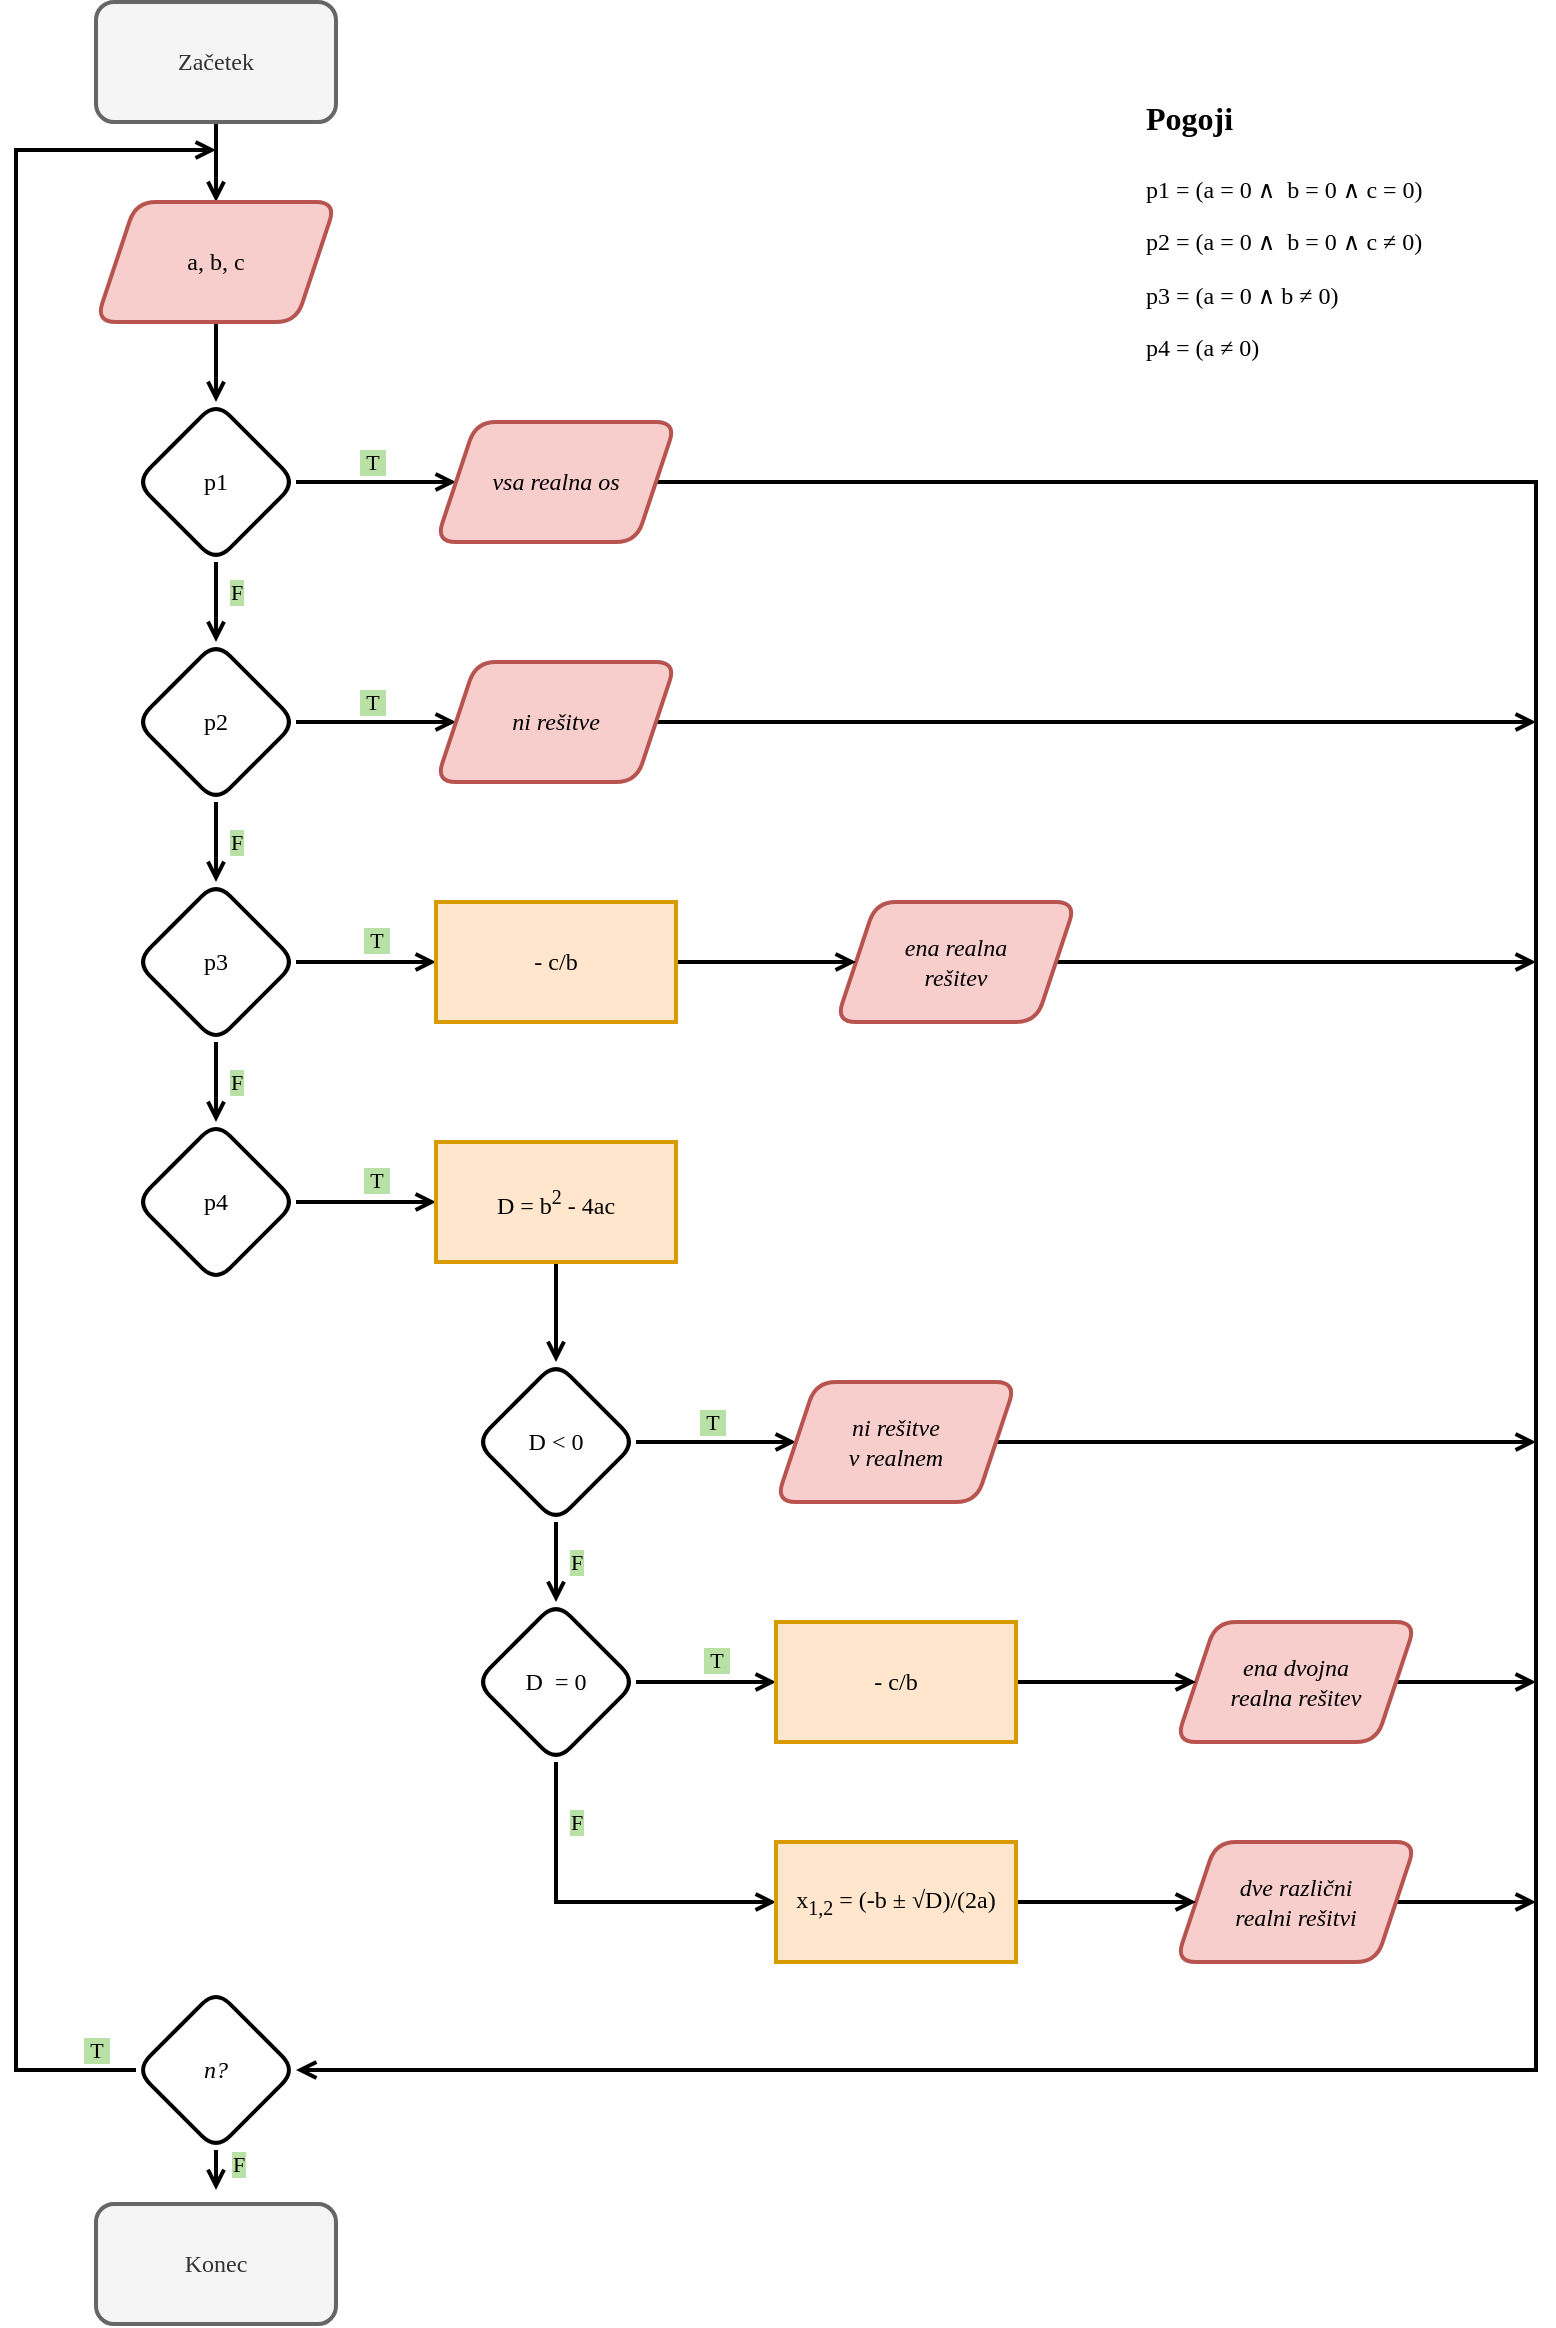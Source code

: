 <mxfile version="14.5.3" type="github">
  <diagram id="bbw6xGYytV-j0g8UAin5" name="Page-1">
    <mxGraphModel dx="1861" dy="1235" grid="1" gridSize="10" guides="1" tooltips="1" connect="1" arrows="1" fold="1" page="1" pageScale="1" pageWidth="827" pageHeight="1169" math="0" shadow="0">
      <root>
        <mxCell id="0" />
        <mxCell id="1" parent="0" />
        <mxCell id="_22dsHFiCPnFZPVsk4eV-3" style="edgeStyle=orthogonalEdgeStyle;rounded=0;orthogonalLoop=1;jettySize=auto;html=1;entryX=0.5;entryY=0;entryDx=0;entryDy=0;fontFamily=Georgia;strokeWidth=2;endArrow=open;endFill=0;" parent="1" source="_22dsHFiCPnFZPVsk4eV-1" target="_22dsHFiCPnFZPVsk4eV-2" edge="1">
          <mxGeometry relative="1" as="geometry" />
        </mxCell>
        <mxCell id="_22dsHFiCPnFZPVsk4eV-1" value="Začetek" style="rounded=1;whiteSpace=wrap;html=1;strokeWidth=2;fillColor=#f5f5f5;strokeColor=#666666;fontColor=#333333;fontFamily=Georgia;" parent="1" vertex="1">
          <mxGeometry x="80" y="4" width="120" height="60" as="geometry" />
        </mxCell>
        <mxCell id="_22dsHFiCPnFZPVsk4eV-5" style="edgeStyle=orthogonalEdgeStyle;rounded=0;orthogonalLoop=1;jettySize=auto;html=1;entryX=0.5;entryY=0;entryDx=0;entryDy=0;endArrow=open;endFill=0;strokeWidth=2;fontFamily=Georgia;" parent="1" source="_22dsHFiCPnFZPVsk4eV-2" target="_22dsHFiCPnFZPVsk4eV-4" edge="1">
          <mxGeometry relative="1" as="geometry" />
        </mxCell>
        <mxCell id="_22dsHFiCPnFZPVsk4eV-2" value="a, b, c" style="shape=parallelogram;perimeter=parallelogramPerimeter;whiteSpace=wrap;html=1;fixedSize=1;strokeWidth=2;fontFamily=Georgia;rounded=1;fillColor=#f8cecc;strokeColor=#b85450;" parent="1" vertex="1">
          <mxGeometry x="80" y="104" width="120" height="60" as="geometry" />
        </mxCell>
        <mxCell id="_22dsHFiCPnFZPVsk4eV-7" style="edgeStyle=orthogonalEdgeStyle;rounded=0;orthogonalLoop=1;jettySize=auto;html=1;entryX=0;entryY=0.5;entryDx=0;entryDy=0;endArrow=open;endFill=0;strokeWidth=2;fontFamily=Georgia;" parent="1" source="_22dsHFiCPnFZPVsk4eV-4" target="_22dsHFiCPnFZPVsk4eV-6" edge="1">
          <mxGeometry relative="1" as="geometry" />
        </mxCell>
        <mxCell id="_22dsHFiCPnFZPVsk4eV-8" value="&amp;nbsp;T&amp;nbsp;" style="edgeLabel;html=1;align=center;verticalAlign=middle;resizable=0;points=[];fontFamily=Georgia;labelBackgroundColor=#B9E0A5;" parent="_22dsHFiCPnFZPVsk4eV-7" vertex="1" connectable="0">
          <mxGeometry x="-0.05" y="-1" relative="1" as="geometry">
            <mxPoint y="-11" as="offset" />
          </mxGeometry>
        </mxCell>
        <mxCell id="_22dsHFiCPnFZPVsk4eV-14" style="edgeStyle=orthogonalEdgeStyle;rounded=0;orthogonalLoop=1;jettySize=auto;html=1;entryX=0.5;entryY=0;entryDx=0;entryDy=0;endArrow=open;endFill=0;strokeWidth=2;fontFamily=Georgia;" parent="1" source="_22dsHFiCPnFZPVsk4eV-4" target="_22dsHFiCPnFZPVsk4eV-11" edge="1">
          <mxGeometry relative="1" as="geometry" />
        </mxCell>
        <mxCell id="_22dsHFiCPnFZPVsk4eV-15" value="F" style="edgeLabel;html=1;align=center;verticalAlign=middle;resizable=0;points=[];fontFamily=Georgia;labelBackgroundColor=#B9E0A5;" parent="_22dsHFiCPnFZPVsk4eV-14" vertex="1" connectable="0">
          <mxGeometry x="-0.25" relative="1" as="geometry">
            <mxPoint x="10" as="offset" />
          </mxGeometry>
        </mxCell>
        <mxCell id="_22dsHFiCPnFZPVsk4eV-24" value="F" style="edgeLabel;html=1;align=center;verticalAlign=middle;resizable=0;points=[];fontFamily=Georgia;labelBackgroundColor=#B9E0A5;" parent="_22dsHFiCPnFZPVsk4eV-14" vertex="1" connectable="0">
          <mxGeometry x="-0.25" relative="1" as="geometry">
            <mxPoint x="10" y="125" as="offset" />
          </mxGeometry>
        </mxCell>
        <mxCell id="_22dsHFiCPnFZPVsk4eV-31" value="F" style="edgeLabel;html=1;align=center;verticalAlign=middle;resizable=0;points=[];fontFamily=Georgia;labelBackgroundColor=#B9E0A5;" parent="_22dsHFiCPnFZPVsk4eV-14" vertex="1" connectable="0">
          <mxGeometry x="-0.25" relative="1" as="geometry">
            <mxPoint x="10" y="245" as="offset" />
          </mxGeometry>
        </mxCell>
        <mxCell id="_22dsHFiCPnFZPVsk4eV-47" value="F" style="edgeLabel;html=1;align=center;verticalAlign=middle;resizable=0;points=[];fontFamily=Georgia;labelBackgroundColor=#B9E0A5;" parent="_22dsHFiCPnFZPVsk4eV-14" vertex="1" connectable="0">
          <mxGeometry x="-0.25" relative="1" as="geometry">
            <mxPoint x="180" y="485" as="offset" />
          </mxGeometry>
        </mxCell>
        <mxCell id="_22dsHFiCPnFZPVsk4eV-55" value="F" style="edgeLabel;html=1;align=center;verticalAlign=middle;resizable=0;points=[];fontFamily=Georgia;labelBackgroundColor=#B9E0A5;" parent="_22dsHFiCPnFZPVsk4eV-14" vertex="1" connectable="0">
          <mxGeometry x="-0.25" relative="1" as="geometry">
            <mxPoint x="180" y="615" as="offset" />
          </mxGeometry>
        </mxCell>
        <mxCell id="_22dsHFiCPnFZPVsk4eV-70" value="F" style="edgeLabel;html=1;align=center;verticalAlign=middle;resizable=0;points=[];fontFamily=Georgia;labelBackgroundColor=#B9E0A5;" parent="_22dsHFiCPnFZPVsk4eV-14" vertex="1" connectable="0">
          <mxGeometry x="-0.25" relative="1" as="geometry">
            <mxPoint x="11" y="786" as="offset" />
          </mxGeometry>
        </mxCell>
        <mxCell id="_22dsHFiCPnFZPVsk4eV-4" value="p1" style="rhombus;whiteSpace=wrap;html=1;rounded=1;strokeWidth=2;fontFamily=Georgia;" parent="1" vertex="1">
          <mxGeometry x="100" y="204" width="80" height="80" as="geometry" />
        </mxCell>
        <mxCell id="_22dsHFiCPnFZPVsk4eV-71" style="edgeStyle=orthogonalEdgeStyle;rounded=0;orthogonalLoop=1;jettySize=auto;html=1;entryX=1;entryY=0.5;entryDx=0;entryDy=0;endArrow=open;endFill=0;strokeWidth=2;fontFamily=Georgia;" parent="1" source="_22dsHFiCPnFZPVsk4eV-6" target="_22dsHFiCPnFZPVsk4eV-63" edge="1">
          <mxGeometry relative="1" as="geometry">
            <Array as="points">
              <mxPoint x="800" y="244" />
              <mxPoint x="800" y="1038" />
            </Array>
          </mxGeometry>
        </mxCell>
        <mxCell id="_22dsHFiCPnFZPVsk4eV-6" value="&lt;i&gt;vsa realna os&lt;/i&gt;" style="shape=parallelogram;perimeter=parallelogramPerimeter;whiteSpace=wrap;html=1;fixedSize=1;strokeWidth=2;fontFamily=Georgia;rounded=1;fillColor=#f8cecc;strokeColor=#b85450;" parent="1" vertex="1">
          <mxGeometry x="250" y="214" width="120" height="60" as="geometry" />
        </mxCell>
        <mxCell id="_22dsHFiCPnFZPVsk4eV-9" style="edgeStyle=orthogonalEdgeStyle;rounded=0;orthogonalLoop=1;jettySize=auto;html=1;entryX=0;entryY=0.5;entryDx=0;entryDy=0;endArrow=open;endFill=0;strokeWidth=2;fontFamily=Georgia;" parent="1" source="_22dsHFiCPnFZPVsk4eV-11" target="_22dsHFiCPnFZPVsk4eV-12" edge="1">
          <mxGeometry relative="1" as="geometry" />
        </mxCell>
        <mxCell id="_22dsHFiCPnFZPVsk4eV-10" value="&amp;nbsp;T&amp;nbsp;" style="edgeLabel;html=1;align=center;verticalAlign=middle;resizable=0;points=[];fontFamily=Georgia;labelBackgroundColor=#B9E0A5;" parent="_22dsHFiCPnFZPVsk4eV-9" vertex="1" connectable="0">
          <mxGeometry x="-0.05" y="-1" relative="1" as="geometry">
            <mxPoint y="-11" as="offset" />
          </mxGeometry>
        </mxCell>
        <mxCell id="_22dsHFiCPnFZPVsk4eV-23" value="&amp;nbsp;T&amp;nbsp;" style="edgeLabel;html=1;align=center;verticalAlign=middle;resizable=0;points=[];fontFamily=Georgia;labelBackgroundColor=#B9E0A5;" parent="_22dsHFiCPnFZPVsk4eV-9" vertex="1" connectable="0">
          <mxGeometry x="-0.05" y="-1" relative="1" as="geometry">
            <mxPoint x="2" y="108" as="offset" />
          </mxGeometry>
        </mxCell>
        <mxCell id="_22dsHFiCPnFZPVsk4eV-25" value="&amp;nbsp;T&amp;nbsp;" style="edgeLabel;html=1;align=center;verticalAlign=middle;resizable=0;points=[];fontFamily=Georgia;labelBackgroundColor=#B9E0A5;" parent="_22dsHFiCPnFZPVsk4eV-9" vertex="1" connectable="0">
          <mxGeometry x="-0.05" y="-1" relative="1" as="geometry">
            <mxPoint x="2" y="228" as="offset" />
          </mxGeometry>
        </mxCell>
        <mxCell id="_22dsHFiCPnFZPVsk4eV-39" value="&amp;nbsp;T&amp;nbsp;" style="edgeLabel;html=1;align=center;verticalAlign=middle;resizable=0;points=[];fontFamily=Georgia;labelBackgroundColor=#B9E0A5;" parent="_22dsHFiCPnFZPVsk4eV-9" vertex="1" connectable="0">
          <mxGeometry x="-0.05" y="-1" relative="1" as="geometry">
            <mxPoint x="172" y="468" as="offset" />
          </mxGeometry>
        </mxCell>
        <mxCell id="_22dsHFiCPnFZPVsk4eV-69" value="&amp;nbsp;T&amp;nbsp;" style="edgeLabel;html=1;align=center;verticalAlign=middle;resizable=0;points=[];fontFamily=Georgia;labelBackgroundColor=#B9E0A5;" parent="_22dsHFiCPnFZPVsk4eV-9" vertex="1" connectable="0">
          <mxGeometry x="-0.05" y="-1" relative="1" as="geometry">
            <mxPoint x="-138" y="663" as="offset" />
          </mxGeometry>
        </mxCell>
        <mxCell id="_22dsHFiCPnFZPVsk4eV-20" style="edgeStyle=orthogonalEdgeStyle;rounded=0;orthogonalLoop=1;jettySize=auto;html=1;entryX=0.5;entryY=0;entryDx=0;entryDy=0;endArrow=open;endFill=0;strokeWidth=2;fontFamily=Georgia;" parent="1" source="_22dsHFiCPnFZPVsk4eV-11" target="_22dsHFiCPnFZPVsk4eV-18" edge="1">
          <mxGeometry relative="1" as="geometry" />
        </mxCell>
        <mxCell id="_22dsHFiCPnFZPVsk4eV-11" value="p2" style="rhombus;whiteSpace=wrap;html=1;rounded=1;strokeWidth=2;fontFamily=Georgia;" parent="1" vertex="1">
          <mxGeometry x="100" y="324" width="80" height="80" as="geometry" />
        </mxCell>
        <mxCell id="P_obFfYZe_5lA-bIX9vo-1" style="edgeStyle=orthogonalEdgeStyle;rounded=0;orthogonalLoop=1;jettySize=auto;html=1;endArrow=open;endFill=0;strokeWidth=2;fontFamily=Georgia;" parent="1" source="_22dsHFiCPnFZPVsk4eV-12" edge="1">
          <mxGeometry relative="1" as="geometry">
            <mxPoint x="800" y="364" as="targetPoint" />
          </mxGeometry>
        </mxCell>
        <mxCell id="_22dsHFiCPnFZPVsk4eV-12" value="ni rešitve" style="shape=parallelogram;perimeter=parallelogramPerimeter;whiteSpace=wrap;html=1;fixedSize=1;strokeWidth=2;fontFamily=Georgia;rounded=1;fillColor=#f8cecc;strokeColor=#b85450;fontStyle=2" parent="1" vertex="1">
          <mxGeometry x="250" y="334" width="120" height="60" as="geometry" />
        </mxCell>
        <mxCell id="_22dsHFiCPnFZPVsk4eV-16" style="edgeStyle=orthogonalEdgeStyle;rounded=0;orthogonalLoop=1;jettySize=auto;html=1;entryX=0;entryY=0.5;entryDx=0;entryDy=0;endArrow=open;endFill=0;strokeWidth=2;fontFamily=Georgia;" parent="1" source="_22dsHFiCPnFZPVsk4eV-18" target="_22dsHFiCPnFZPVsk4eV-21" edge="1">
          <mxGeometry relative="1" as="geometry" />
        </mxCell>
        <mxCell id="_22dsHFiCPnFZPVsk4eV-17" value="&amp;nbsp;T&amp;nbsp;" style="edgeLabel;html=1;align=center;verticalAlign=middle;resizable=0;points=[];fontFamily=Georgia;labelBackgroundColor=#B9E0A5;" parent="_22dsHFiCPnFZPVsk4eV-16" vertex="1" connectable="0">
          <mxGeometry x="-0.05" y="-1" relative="1" as="geometry">
            <mxPoint x="-93" y="-11" as="offset" />
          </mxGeometry>
        </mxCell>
        <mxCell id="_22dsHFiCPnFZPVsk4eV-30" style="edgeStyle=orthogonalEdgeStyle;rounded=0;orthogonalLoop=1;jettySize=auto;html=1;endArrow=open;endFill=0;strokeWidth=2;fontFamily=Georgia;" parent="1" source="_22dsHFiCPnFZPVsk4eV-18" target="_22dsHFiCPnFZPVsk4eV-28" edge="1">
          <mxGeometry relative="1" as="geometry" />
        </mxCell>
        <mxCell id="_22dsHFiCPnFZPVsk4eV-18" value="p3" style="rhombus;whiteSpace=wrap;html=1;rounded=1;strokeWidth=2;fontFamily=Georgia;" parent="1" vertex="1">
          <mxGeometry x="100" y="444" width="80" height="80" as="geometry" />
        </mxCell>
        <mxCell id="_22dsHFiCPnFZPVsk4eV-59" style="edgeStyle=orthogonalEdgeStyle;rounded=0;orthogonalLoop=1;jettySize=auto;html=1;endArrow=open;endFill=0;strokeWidth=2;fontFamily=Georgia;" parent="1" source="_22dsHFiCPnFZPVsk4eV-19" edge="1">
          <mxGeometry relative="1" as="geometry">
            <mxPoint x="800" y="484" as="targetPoint" />
          </mxGeometry>
        </mxCell>
        <mxCell id="_22dsHFiCPnFZPVsk4eV-19" value="&lt;i&gt;ena&amp;nbsp;realna &lt;br&gt;rešitev&lt;/i&gt;" style="shape=parallelogram;perimeter=parallelogramPerimeter;whiteSpace=wrap;html=1;fixedSize=1;strokeWidth=2;fontFamily=Georgia;rounded=1;fillColor=#f8cecc;strokeColor=#b85450;" parent="1" vertex="1">
          <mxGeometry x="450" y="454" width="120" height="60" as="geometry" />
        </mxCell>
        <mxCell id="_22dsHFiCPnFZPVsk4eV-22" style="edgeStyle=orthogonalEdgeStyle;rounded=0;orthogonalLoop=1;jettySize=auto;html=1;entryX=0;entryY=0.5;entryDx=0;entryDy=0;endArrow=open;endFill=0;strokeWidth=2;fontFamily=Georgia;" parent="1" source="_22dsHFiCPnFZPVsk4eV-21" target="_22dsHFiCPnFZPVsk4eV-19" edge="1">
          <mxGeometry relative="1" as="geometry" />
        </mxCell>
        <mxCell id="_22dsHFiCPnFZPVsk4eV-21" value="- c/b" style="rounded=0;whiteSpace=wrap;html=1;labelBackgroundColor=none;strokeWidth=2;fontFamily=Georgia;fillColor=#ffe6cc;strokeColor=#d79b00;" parent="1" vertex="1">
          <mxGeometry x="250" y="454" width="120" height="60" as="geometry" />
        </mxCell>
        <mxCell id="_22dsHFiCPnFZPVsk4eV-26" style="edgeStyle=orthogonalEdgeStyle;rounded=0;orthogonalLoop=1;jettySize=auto;html=1;entryX=0;entryY=0.5;entryDx=0;entryDy=0;endArrow=open;endFill=0;strokeWidth=2;fontFamily=Georgia;" parent="1" source="_22dsHFiCPnFZPVsk4eV-28" target="_22dsHFiCPnFZPVsk4eV-29" edge="1">
          <mxGeometry relative="1" as="geometry" />
        </mxCell>
        <mxCell id="_22dsHFiCPnFZPVsk4eV-27" value="&amp;nbsp;T&amp;nbsp;" style="edgeLabel;html=1;align=center;verticalAlign=middle;resizable=0;points=[];fontFamily=Georgia;labelBackgroundColor=#B9E0A5;" parent="_22dsHFiCPnFZPVsk4eV-26" vertex="1" connectable="0">
          <mxGeometry x="-0.05" y="-1" relative="1" as="geometry">
            <mxPoint x="-93" y="-11" as="offset" />
          </mxGeometry>
        </mxCell>
        <mxCell id="_22dsHFiCPnFZPVsk4eV-28" value="p4" style="rhombus;whiteSpace=wrap;html=1;rounded=1;strokeWidth=2;fontFamily=Georgia;" parent="1" vertex="1">
          <mxGeometry x="100" y="564" width="80" height="80" as="geometry" />
        </mxCell>
        <mxCell id="_22dsHFiCPnFZPVsk4eV-38" style="edgeStyle=orthogonalEdgeStyle;rounded=0;orthogonalLoop=1;jettySize=auto;html=1;entryX=0.5;entryY=0;entryDx=0;entryDy=0;endArrow=open;endFill=0;strokeWidth=2;fontFamily=Georgia;" parent="1" source="_22dsHFiCPnFZPVsk4eV-29" target="_22dsHFiCPnFZPVsk4eV-36" edge="1">
          <mxGeometry relative="1" as="geometry" />
        </mxCell>
        <mxCell id="_22dsHFiCPnFZPVsk4eV-29" value="D = b&lt;sup&gt;2&lt;/sup&gt;&amp;nbsp;- 4ac" style="rounded=0;whiteSpace=wrap;html=1;labelBackgroundColor=none;strokeWidth=2;fontFamily=Georgia;fillColor=#ffe6cc;strokeColor=#d79b00;" parent="1" vertex="1">
          <mxGeometry x="250" y="574" width="120" height="60" as="geometry" />
        </mxCell>
        <mxCell id="_22dsHFiCPnFZPVsk4eV-32" style="edgeStyle=orthogonalEdgeStyle;rounded=0;orthogonalLoop=1;jettySize=auto;html=1;entryX=0;entryY=0.5;entryDx=0;entryDy=0;endArrow=open;endFill=0;strokeWidth=2;fontFamily=Georgia;" parent="1" source="_22dsHFiCPnFZPVsk4eV-36" target="_22dsHFiCPnFZPVsk4eV-37" edge="1">
          <mxGeometry relative="1" as="geometry" />
        </mxCell>
        <mxCell id="_22dsHFiCPnFZPVsk4eV-33" value="&amp;nbsp;T&amp;nbsp;" style="edgeLabel;html=1;align=center;verticalAlign=middle;resizable=0;points=[];fontFamily=Georgia;labelBackgroundColor=#B9E0A5;" parent="_22dsHFiCPnFZPVsk4eV-32" vertex="1" connectable="0">
          <mxGeometry x="-0.05" y="-1" relative="1" as="geometry">
            <mxPoint y="-11" as="offset" />
          </mxGeometry>
        </mxCell>
        <mxCell id="_22dsHFiCPnFZPVsk4eV-46" style="edgeStyle=orthogonalEdgeStyle;rounded=0;orthogonalLoop=1;jettySize=auto;html=1;entryX=0.5;entryY=0;entryDx=0;entryDy=0;endArrow=open;endFill=0;strokeWidth=2;fontFamily=Georgia;" parent="1" source="_22dsHFiCPnFZPVsk4eV-36" target="_22dsHFiCPnFZPVsk4eV-42" edge="1">
          <mxGeometry relative="1" as="geometry" />
        </mxCell>
        <mxCell id="_22dsHFiCPnFZPVsk4eV-36" value="D &amp;lt; 0" style="rhombus;whiteSpace=wrap;html=1;rounded=1;strokeWidth=2;fontFamily=Georgia;" parent="1" vertex="1">
          <mxGeometry x="270" y="684" width="80" height="80" as="geometry" />
        </mxCell>
        <mxCell id="_22dsHFiCPnFZPVsk4eV-60" style="edgeStyle=orthogonalEdgeStyle;rounded=0;orthogonalLoop=1;jettySize=auto;html=1;endArrow=open;endFill=0;strokeWidth=2;fontFamily=Georgia;" parent="1" source="_22dsHFiCPnFZPVsk4eV-37" edge="1">
          <mxGeometry relative="1" as="geometry">
            <mxPoint x="800" y="724" as="targetPoint" />
          </mxGeometry>
        </mxCell>
        <mxCell id="_22dsHFiCPnFZPVsk4eV-37" value="&lt;i&gt;ni rešitve &lt;br&gt;v realnem&lt;/i&gt;" style="shape=parallelogram;perimeter=parallelogramPerimeter;whiteSpace=wrap;html=1;fixedSize=1;strokeWidth=2;fontFamily=Georgia;rounded=1;fillColor=#f8cecc;strokeColor=#b85450;" parent="1" vertex="1">
          <mxGeometry x="420" y="694" width="120" height="60" as="geometry" />
        </mxCell>
        <mxCell id="_22dsHFiCPnFZPVsk4eV-40" style="edgeStyle=orthogonalEdgeStyle;rounded=0;orthogonalLoop=1;jettySize=auto;html=1;entryX=0;entryY=0.5;entryDx=0;entryDy=0;endArrow=open;endFill=0;strokeWidth=2;fontFamily=Georgia;" parent="1" source="_22dsHFiCPnFZPVsk4eV-42" target="_22dsHFiCPnFZPVsk4eV-45" edge="1">
          <mxGeometry relative="1" as="geometry" />
        </mxCell>
        <mxCell id="_22dsHFiCPnFZPVsk4eV-41" value="&amp;nbsp;T&amp;nbsp;" style="edgeLabel;html=1;align=center;verticalAlign=middle;resizable=0;points=[];fontFamily=Georgia;labelBackgroundColor=#B9E0A5;" parent="_22dsHFiCPnFZPVsk4eV-40" vertex="1" connectable="0">
          <mxGeometry x="-0.05" y="-1" relative="1" as="geometry">
            <mxPoint x="-93" y="-11" as="offset" />
          </mxGeometry>
        </mxCell>
        <mxCell id="_22dsHFiCPnFZPVsk4eV-42" value="D &amp;nbsp;= 0" style="rhombus;whiteSpace=wrap;html=1;rounded=1;strokeWidth=2;fontFamily=Georgia;" parent="1" vertex="1">
          <mxGeometry x="270" y="804" width="80" height="80" as="geometry" />
        </mxCell>
        <mxCell id="_22dsHFiCPnFZPVsk4eV-61" style="edgeStyle=orthogonalEdgeStyle;rounded=0;orthogonalLoop=1;jettySize=auto;html=1;endArrow=open;endFill=0;strokeWidth=2;fontFamily=Georgia;" parent="1" source="_22dsHFiCPnFZPVsk4eV-43" edge="1">
          <mxGeometry relative="1" as="geometry">
            <mxPoint x="800" y="844" as="targetPoint" />
          </mxGeometry>
        </mxCell>
        <mxCell id="_22dsHFiCPnFZPVsk4eV-43" value="ena dvojna &lt;br&gt;realna rešitev" style="shape=parallelogram;perimeter=parallelogramPerimeter;whiteSpace=wrap;html=1;fixedSize=1;strokeWidth=2;fontFamily=Georgia;rounded=1;fillColor=#f8cecc;strokeColor=#b85450;fontStyle=2" parent="1" vertex="1">
          <mxGeometry x="620" y="814" width="120" height="60" as="geometry" />
        </mxCell>
        <mxCell id="_22dsHFiCPnFZPVsk4eV-44" style="edgeStyle=orthogonalEdgeStyle;rounded=0;orthogonalLoop=1;jettySize=auto;html=1;entryX=0;entryY=0.5;entryDx=0;entryDy=0;endArrow=open;endFill=0;strokeWidth=2;fontFamily=Georgia;" parent="1" source="_22dsHFiCPnFZPVsk4eV-45" target="_22dsHFiCPnFZPVsk4eV-43" edge="1">
          <mxGeometry relative="1" as="geometry" />
        </mxCell>
        <mxCell id="_22dsHFiCPnFZPVsk4eV-45" value="- c/b" style="rounded=0;whiteSpace=wrap;html=1;labelBackgroundColor=none;strokeWidth=2;fontFamily=Georgia;fillColor=#ffe6cc;strokeColor=#d79b00;" parent="1" vertex="1">
          <mxGeometry x="420" y="814" width="120" height="60" as="geometry" />
        </mxCell>
        <mxCell id="_22dsHFiCPnFZPVsk4eV-49" style="edgeStyle=orthogonalEdgeStyle;rounded=0;orthogonalLoop=1;jettySize=auto;html=1;entryX=0;entryY=0.5;entryDx=0;entryDy=0;endArrow=open;endFill=0;strokeWidth=2;fontFamily=Georgia;exitX=0.5;exitY=1;exitDx=0;exitDy=0;" parent="1" source="_22dsHFiCPnFZPVsk4eV-42" target="_22dsHFiCPnFZPVsk4eV-54" edge="1">
          <mxGeometry relative="1" as="geometry">
            <mxPoint x="350" y="954" as="sourcePoint" />
          </mxGeometry>
        </mxCell>
        <mxCell id="_22dsHFiCPnFZPVsk4eV-62" style="edgeStyle=orthogonalEdgeStyle;rounded=0;orthogonalLoop=1;jettySize=auto;html=1;endArrow=open;endFill=0;strokeWidth=2;fontFamily=Georgia;" parent="1" source="_22dsHFiCPnFZPVsk4eV-52" edge="1">
          <mxGeometry relative="1" as="geometry">
            <mxPoint x="800" y="954" as="targetPoint" />
          </mxGeometry>
        </mxCell>
        <mxCell id="_22dsHFiCPnFZPVsk4eV-52" value="&lt;i&gt;dve različni&lt;br&gt;realni rešitvi&lt;br&gt;&lt;/i&gt;" style="shape=parallelogram;perimeter=parallelogramPerimeter;whiteSpace=wrap;html=1;fixedSize=1;strokeWidth=2;fontFamily=Georgia;rounded=1;fillColor=#f8cecc;strokeColor=#b85450;" parent="1" vertex="1">
          <mxGeometry x="620" y="924" width="120" height="60" as="geometry" />
        </mxCell>
        <mxCell id="_22dsHFiCPnFZPVsk4eV-53" style="edgeStyle=orthogonalEdgeStyle;rounded=0;orthogonalLoop=1;jettySize=auto;html=1;entryX=0;entryY=0.5;entryDx=0;entryDy=0;endArrow=open;endFill=0;strokeWidth=2;fontFamily=Georgia;" parent="1" source="_22dsHFiCPnFZPVsk4eV-54" target="_22dsHFiCPnFZPVsk4eV-52" edge="1">
          <mxGeometry relative="1" as="geometry" />
        </mxCell>
        <mxCell id="_22dsHFiCPnFZPVsk4eV-54" value="x&lt;sub&gt;1,2&lt;/sub&gt; = (-b ± √D)/(2a)" style="rounded=0;whiteSpace=wrap;html=1;labelBackgroundColor=none;strokeWidth=2;fontFamily=Georgia;fillColor=#ffe6cc;strokeColor=#d79b00;" parent="1" vertex="1">
          <mxGeometry x="420" y="924" width="120" height="60" as="geometry" />
        </mxCell>
        <mxCell id="_22dsHFiCPnFZPVsk4eV-56" value="Konec" style="rounded=1;whiteSpace=wrap;html=1;strokeWidth=2;fillColor=#f5f5f5;strokeColor=#666666;fontColor=#333333;fontFamily=Georgia;" parent="1" vertex="1">
          <mxGeometry x="80" y="1105" width="120" height="60" as="geometry" />
        </mxCell>
        <mxCell id="_22dsHFiCPnFZPVsk4eV-65" style="edgeStyle=orthogonalEdgeStyle;rounded=0;orthogonalLoop=1;jettySize=auto;html=1;endArrow=open;endFill=0;strokeWidth=2;fontFamily=Georgia;" parent="1" source="_22dsHFiCPnFZPVsk4eV-63" edge="1">
          <mxGeometry relative="1" as="geometry">
            <mxPoint x="140" y="1098" as="targetPoint" />
          </mxGeometry>
        </mxCell>
        <mxCell id="_22dsHFiCPnFZPVsk4eV-66" style="edgeStyle=orthogonalEdgeStyle;rounded=0;orthogonalLoop=1;jettySize=auto;html=1;endArrow=open;endFill=0;strokeWidth=2;fontFamily=Georgia;" parent="1" source="_22dsHFiCPnFZPVsk4eV-63" edge="1">
          <mxGeometry relative="1" as="geometry">
            <mxPoint x="140" y="78" as="targetPoint" />
            <Array as="points">
              <mxPoint x="40" y="1038" />
              <mxPoint x="40" y="78" />
            </Array>
          </mxGeometry>
        </mxCell>
        <mxCell id="_22dsHFiCPnFZPVsk4eV-63" value="n?" style="rhombus;whiteSpace=wrap;html=1;rounded=1;strokeWidth=2;fontFamily=Georgia;fontStyle=2" parent="1" vertex="1">
          <mxGeometry x="100" y="998" width="80" height="80" as="geometry" />
        </mxCell>
        <mxCell id="2Z1boNziQVv382D40WAs-1" value="&lt;h1&gt;&lt;font face=&quot;Georgia&quot; style=&quot;font-size: 16px&quot;&gt;Pogoji&lt;/font&gt;&lt;/h1&gt;&lt;p&gt;&lt;font face=&quot;Georgia&quot;&gt;p1 = (a = 0 ∧ &amp;nbsp;b = 0 ∧ c = 0)&lt;/font&gt;&lt;/p&gt;&lt;p&gt;&lt;font face=&quot;Georgia&quot;&gt;p2 = (a = 0 ∧ &amp;nbsp;b = 0 ∧ c ≠ 0)&lt;/font&gt;&lt;/p&gt;&lt;p&gt;&lt;font face=&quot;Georgia&quot;&gt;p3 = (a = 0 ∧ b ≠ 0)&lt;/font&gt;&lt;/p&gt;&lt;p&gt;&lt;font face=&quot;Georgia&quot;&gt;p4 = (a ≠ 0)&lt;/font&gt;&lt;/p&gt;&lt;div&gt;&lt;font face=&quot;Georgia&quot;&gt;&lt;br&gt;&lt;/font&gt;&lt;/div&gt;" style="text;html=1;strokeColor=none;fillColor=none;spacing=5;spacingTop=-20;whiteSpace=wrap;overflow=hidden;rounded=0;" vertex="1" parent="1">
          <mxGeometry x="600" y="40" width="200" height="156" as="geometry" />
        </mxCell>
      </root>
    </mxGraphModel>
  </diagram>
</mxfile>

